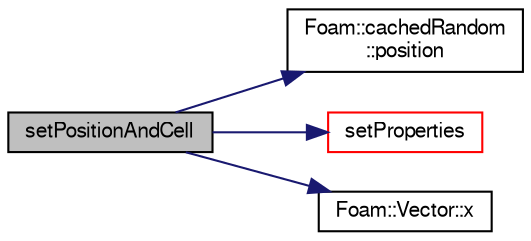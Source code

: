 digraph "setPositionAndCell"
{
  bgcolor="transparent";
  edge [fontname="FreeSans",fontsize="10",labelfontname="FreeSans",labelfontsize="10"];
  node [fontname="FreeSans",fontsize="10",shape=record];
  rankdir="LR";
  Node58 [label="setPositionAndCell",height=0.2,width=0.4,color="black", fillcolor="grey75", style="filled", fontcolor="black"];
  Node58 -> Node59 [color="midnightblue",fontsize="10",style="solid",fontname="FreeSans"];
  Node59 [label="Foam::cachedRandom\l::position",height=0.2,width=0.4,color="black",URL="$a28134.html#a1f066a90b0e9f9d8cf1272384eecd896",tooltip="Return a sample between start and end. "];
  Node58 -> Node60 [color="midnightblue",fontsize="10",style="solid",fontname="FreeSans"];
  Node60 [label="setProperties",height=0.2,width=0.4,color="red",URL="$a24366.html#a9c29fb14e9bea94ae75c185efe894b00",tooltip="Set the parcel properties. "];
  Node58 -> Node63 [color="midnightblue",fontsize="10",style="solid",fontname="FreeSans"];
  Node63 [label="Foam::Vector::x",height=0.2,width=0.4,color="black",URL="$a28442.html#a63327976e5a8359700064a02ae22548e"];
}
